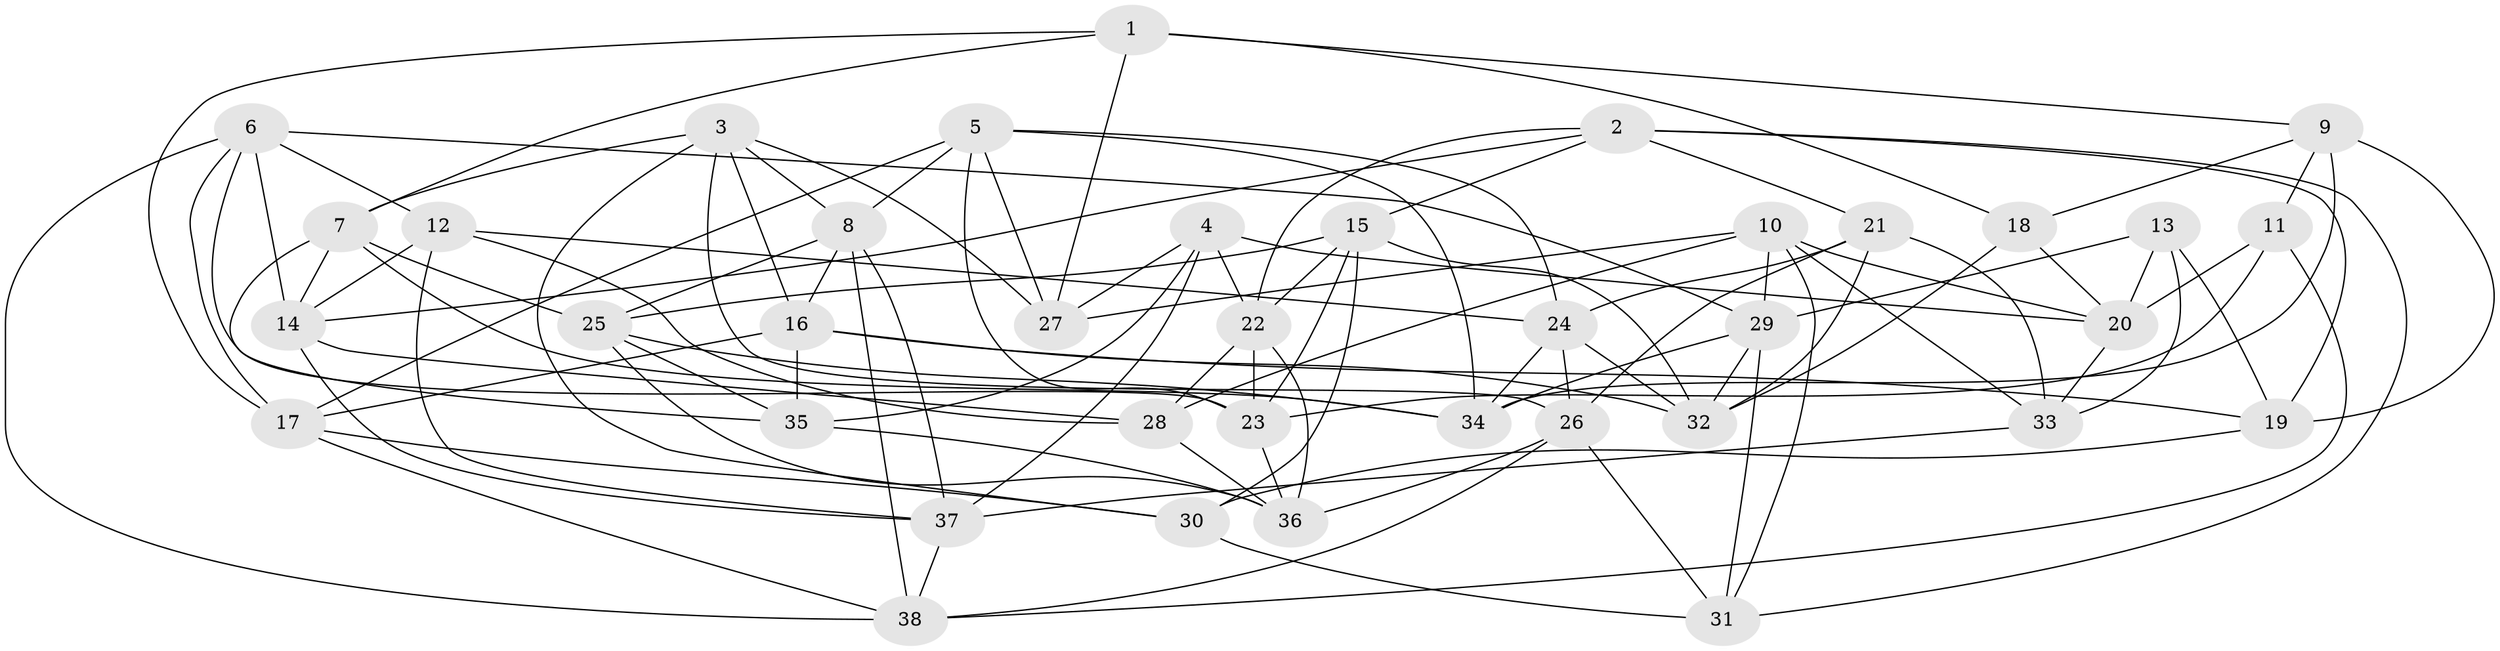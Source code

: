 // original degree distribution, {4: 1.0}
// Generated by graph-tools (version 1.1) at 2025/26/03/09/25 03:26:59]
// undirected, 38 vertices, 105 edges
graph export_dot {
graph [start="1"]
  node [color=gray90,style=filled];
  1;
  2;
  3;
  4;
  5;
  6;
  7;
  8;
  9;
  10;
  11;
  12;
  13;
  14;
  15;
  16;
  17;
  18;
  19;
  20;
  21;
  22;
  23;
  24;
  25;
  26;
  27;
  28;
  29;
  30;
  31;
  32;
  33;
  34;
  35;
  36;
  37;
  38;
  1 -- 7 [weight=1.0];
  1 -- 9 [weight=1.0];
  1 -- 17 [weight=1.0];
  1 -- 18 [weight=1.0];
  1 -- 27 [weight=2.0];
  2 -- 14 [weight=1.0];
  2 -- 15 [weight=1.0];
  2 -- 19 [weight=1.0];
  2 -- 21 [weight=1.0];
  2 -- 22 [weight=1.0];
  2 -- 31 [weight=1.0];
  3 -- 7 [weight=1.0];
  3 -- 8 [weight=1.0];
  3 -- 16 [weight=1.0];
  3 -- 26 [weight=1.0];
  3 -- 27 [weight=1.0];
  3 -- 30 [weight=1.0];
  4 -- 20 [weight=1.0];
  4 -- 22 [weight=1.0];
  4 -- 27 [weight=1.0];
  4 -- 35 [weight=2.0];
  4 -- 37 [weight=1.0];
  5 -- 8 [weight=1.0];
  5 -- 17 [weight=1.0];
  5 -- 23 [weight=1.0];
  5 -- 24 [weight=1.0];
  5 -- 27 [weight=1.0];
  5 -- 34 [weight=1.0];
  6 -- 12 [weight=1.0];
  6 -- 14 [weight=1.0];
  6 -- 17 [weight=1.0];
  6 -- 23 [weight=1.0];
  6 -- 29 [weight=1.0];
  6 -- 38 [weight=1.0];
  7 -- 14 [weight=1.0];
  7 -- 25 [weight=1.0];
  7 -- 34 [weight=1.0];
  7 -- 35 [weight=1.0];
  8 -- 16 [weight=1.0];
  8 -- 25 [weight=1.0];
  8 -- 37 [weight=1.0];
  8 -- 38 [weight=1.0];
  9 -- 11 [weight=1.0];
  9 -- 18 [weight=1.0];
  9 -- 19 [weight=2.0];
  9 -- 34 [weight=1.0];
  10 -- 20 [weight=1.0];
  10 -- 27 [weight=1.0];
  10 -- 28 [weight=1.0];
  10 -- 29 [weight=1.0];
  10 -- 31 [weight=1.0];
  10 -- 33 [weight=1.0];
  11 -- 20 [weight=1.0];
  11 -- 23 [weight=1.0];
  11 -- 38 [weight=1.0];
  12 -- 14 [weight=1.0];
  12 -- 24 [weight=1.0];
  12 -- 28 [weight=2.0];
  12 -- 37 [weight=1.0];
  13 -- 19 [weight=1.0];
  13 -- 20 [weight=1.0];
  13 -- 29 [weight=1.0];
  13 -- 33 [weight=1.0];
  14 -- 28 [weight=1.0];
  14 -- 37 [weight=1.0];
  15 -- 22 [weight=1.0];
  15 -- 23 [weight=1.0];
  15 -- 25 [weight=1.0];
  15 -- 30 [weight=1.0];
  15 -- 32 [weight=1.0];
  16 -- 17 [weight=1.0];
  16 -- 19 [weight=1.0];
  16 -- 32 [weight=1.0];
  16 -- 35 [weight=1.0];
  17 -- 30 [weight=1.0];
  17 -- 38 [weight=1.0];
  18 -- 20 [weight=1.0];
  18 -- 32 [weight=1.0];
  19 -- 30 [weight=1.0];
  20 -- 33 [weight=1.0];
  21 -- 24 [weight=1.0];
  21 -- 26 [weight=1.0];
  21 -- 32 [weight=1.0];
  21 -- 33 [weight=2.0];
  22 -- 23 [weight=1.0];
  22 -- 28 [weight=1.0];
  22 -- 36 [weight=1.0];
  23 -- 36 [weight=1.0];
  24 -- 26 [weight=1.0];
  24 -- 32 [weight=1.0];
  24 -- 34 [weight=1.0];
  25 -- 34 [weight=1.0];
  25 -- 35 [weight=1.0];
  25 -- 36 [weight=1.0];
  26 -- 31 [weight=1.0];
  26 -- 36 [weight=1.0];
  26 -- 38 [weight=1.0];
  28 -- 36 [weight=1.0];
  29 -- 31 [weight=1.0];
  29 -- 32 [weight=1.0];
  29 -- 34 [weight=1.0];
  30 -- 31 [weight=2.0];
  33 -- 37 [weight=1.0];
  35 -- 36 [weight=1.0];
  37 -- 38 [weight=1.0];
}
